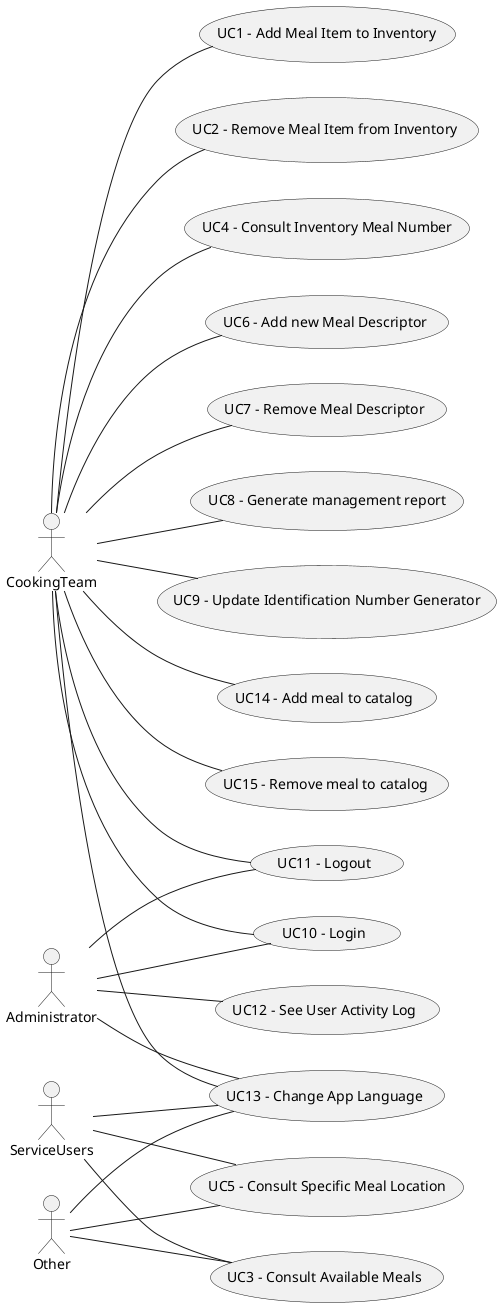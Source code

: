@startuml UseCaseDiagram
left to right direction

actor Administrator
actor CookingTeam
actor ServiceUsers
actor Other

usecase UC1 [
    UC1 - Add Meal Item to Inventory
]
usecase UC2 [ 
    UC2 - Remove Meal Item from Inventory 
]
usecase UC3 [ 
    UC3 - Consult Available Meals
]
usecase UC4 [ 
    UC4 - Consult Inventory Meal Number
]
usecase UC5 [ 
    UC5 - Consult Specific Meal Location
]
usecase UC6 [ 
    UC6 - Add new Meal Descriptor
]
usecase UC7 [ 
    UC7 - Remove Meal Descriptor
]
usecase UC8 [ 
    UC8 - Generate management report
]
usecase UC9 [ 
    UC9 - Update Identification Number Generator
]
usecase UC10 [ 
    UC10 - Login
]
usecase UC11 [ 
    UC11 - Logout
]
usecase UC12 [
    UC12 - See User Activity Log
]
usecase UC13 [
    UC13 - Change App Language
]
usecase UC14 [
    UC14 - Add meal to catalog
]

usecase UC15 [
    UC15 - Remove meal to catalog
]


CookingTeam -- UC1

CookingTeam -- UC2

ServiceUsers -- UC3
Other -- UC3

CookingTeam -- UC4

ServiceUsers -- UC5
Other -- UC5

CookingTeam -- UC6

CookingTeam -- UC7

CookingTeam -- UC8

CookingTeam -- UC9

CookingTeam -- UC14

CookingTeam -- UC15

Administrator -- UC10
CookingTeam -- UC10

Administrator -- UC11
CookingTeam -- UC11

Administrator -- UC12

Administrator -- UC13
CookingTeam -- UC13
ServiceUsers -- UC13
Other -- UC13
@enduml